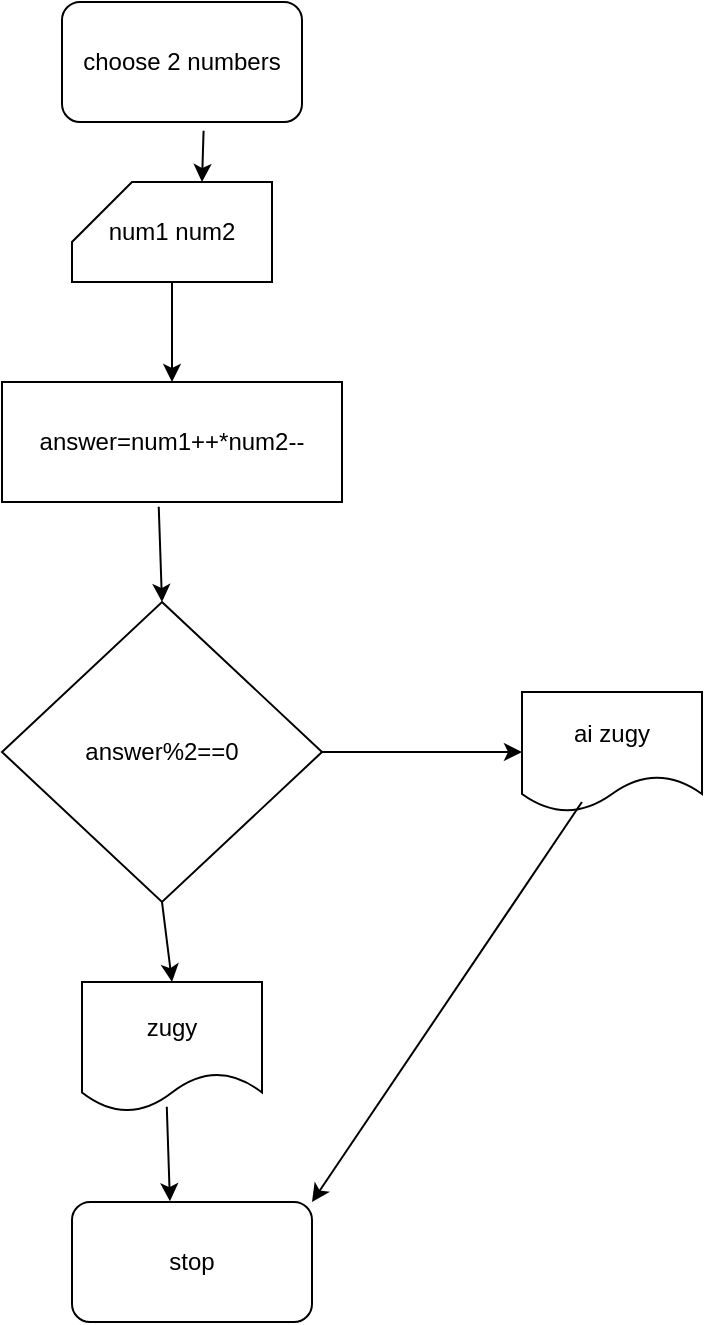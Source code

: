 <mxfile version="22.1.3" type="github">
  <diagram id="C5RBs43oDa-KdzZeNtuy" name="Page-1">
    <mxGraphModel dx="1235" dy="666" grid="1" gridSize="10" guides="1" tooltips="1" connect="1" arrows="1" fold="1" page="1" pageScale="1" pageWidth="827" pageHeight="1169" math="0" shadow="0">
      <root>
        <mxCell id="WIyWlLk6GJQsqaUBKTNV-0" />
        <mxCell id="WIyWlLk6GJQsqaUBKTNV-1" parent="WIyWlLk6GJQsqaUBKTNV-0" />
        <mxCell id="IBo6XSisnHS_KFuB52rS-65" value="choose 2 numbers" style="rounded=1;whiteSpace=wrap;html=1;spacing=3;" vertex="1" parent="WIyWlLk6GJQsqaUBKTNV-1">
          <mxGeometry x="380" width="120" height="60" as="geometry" />
        </mxCell>
        <mxCell id="IBo6XSisnHS_KFuB52rS-66" value="num1 num2" style="shape=card;whiteSpace=wrap;html=1;" vertex="1" parent="WIyWlLk6GJQsqaUBKTNV-1">
          <mxGeometry x="385" y="90" width="100" height="50" as="geometry" />
        </mxCell>
        <mxCell id="IBo6XSisnHS_KFuB52rS-67" value="answer=num1++*num2--" style="rounded=0;whiteSpace=wrap;html=1;" vertex="1" parent="WIyWlLk6GJQsqaUBKTNV-1">
          <mxGeometry x="350" y="190" width="170" height="60" as="geometry" />
        </mxCell>
        <mxCell id="IBo6XSisnHS_KFuB52rS-68" value="answer%2==0" style="rhombus;whiteSpace=wrap;html=1;" vertex="1" parent="WIyWlLk6GJQsqaUBKTNV-1">
          <mxGeometry x="350" y="300" width="160" height="150" as="geometry" />
        </mxCell>
        <mxCell id="IBo6XSisnHS_KFuB52rS-69" value="ai zugy" style="shape=document;whiteSpace=wrap;html=1;boundedLbl=1;" vertex="1" parent="WIyWlLk6GJQsqaUBKTNV-1">
          <mxGeometry x="610" y="345" width="90" height="60" as="geometry" />
        </mxCell>
        <mxCell id="IBo6XSisnHS_KFuB52rS-70" value="zugy" style="shape=document;whiteSpace=wrap;html=1;boundedLbl=1;" vertex="1" parent="WIyWlLk6GJQsqaUBKTNV-1">
          <mxGeometry x="390" y="490" width="90" height="65" as="geometry" />
        </mxCell>
        <mxCell id="IBo6XSisnHS_KFuB52rS-71" value="" style="endArrow=classic;html=1;rounded=0;entryX=0;entryY=0;entryDx=65;entryDy=0;entryPerimeter=0;exitX=0.59;exitY=1.073;exitDx=0;exitDy=0;exitPerimeter=0;" edge="1" parent="WIyWlLk6GJQsqaUBKTNV-1" source="IBo6XSisnHS_KFuB52rS-65" target="IBo6XSisnHS_KFuB52rS-66">
          <mxGeometry width="50" height="50" relative="1" as="geometry">
            <mxPoint x="320" y="130" as="sourcePoint" />
            <mxPoint x="370" y="80" as="targetPoint" />
          </mxGeometry>
        </mxCell>
        <mxCell id="IBo6XSisnHS_KFuB52rS-72" value="" style="endArrow=classic;html=1;rounded=0;entryX=0.5;entryY=0;entryDx=0;entryDy=0;exitX=0.5;exitY=1;exitDx=0;exitDy=0;exitPerimeter=0;" edge="1" parent="WIyWlLk6GJQsqaUBKTNV-1" source="IBo6XSisnHS_KFuB52rS-66" target="IBo6XSisnHS_KFuB52rS-67">
          <mxGeometry width="50" height="50" relative="1" as="geometry">
            <mxPoint x="270" y="180" as="sourcePoint" />
            <mxPoint x="320" y="130" as="targetPoint" />
          </mxGeometry>
        </mxCell>
        <mxCell id="IBo6XSisnHS_KFuB52rS-73" value="" style="endArrow=classic;html=1;rounded=0;entryX=0.5;entryY=0;entryDx=0;entryDy=0;exitX=0.461;exitY=1.04;exitDx=0;exitDy=0;exitPerimeter=0;" edge="1" parent="WIyWlLk6GJQsqaUBKTNV-1" source="IBo6XSisnHS_KFuB52rS-67" target="IBo6XSisnHS_KFuB52rS-68">
          <mxGeometry width="50" height="50" relative="1" as="geometry">
            <mxPoint x="435" y="260" as="sourcePoint" />
            <mxPoint x="410" y="270" as="targetPoint" />
          </mxGeometry>
        </mxCell>
        <mxCell id="IBo6XSisnHS_KFuB52rS-74" value="" style="endArrow=classic;html=1;rounded=0;exitX=0.5;exitY=1;exitDx=0;exitDy=0;entryX=0.5;entryY=0;entryDx=0;entryDy=0;" edge="1" parent="WIyWlLk6GJQsqaUBKTNV-1" source="IBo6XSisnHS_KFuB52rS-68" target="IBo6XSisnHS_KFuB52rS-70">
          <mxGeometry width="50" height="50" relative="1" as="geometry">
            <mxPoint x="340" y="540" as="sourcePoint" />
            <mxPoint x="390" y="490" as="targetPoint" />
          </mxGeometry>
        </mxCell>
        <mxCell id="IBo6XSisnHS_KFuB52rS-75" value="" style="endArrow=classic;html=1;rounded=0;exitX=1;exitY=0.5;exitDx=0;exitDy=0;entryX=0;entryY=0.5;entryDx=0;entryDy=0;" edge="1" parent="WIyWlLk6GJQsqaUBKTNV-1" source="IBo6XSisnHS_KFuB52rS-68" target="IBo6XSisnHS_KFuB52rS-69">
          <mxGeometry width="50" height="50" relative="1" as="geometry">
            <mxPoint x="530" y="420" as="sourcePoint" />
            <mxPoint x="580" y="370" as="targetPoint" />
          </mxGeometry>
        </mxCell>
        <mxCell id="IBo6XSisnHS_KFuB52rS-76" value="stop" style="rounded=1;whiteSpace=wrap;html=1;" vertex="1" parent="WIyWlLk6GJQsqaUBKTNV-1">
          <mxGeometry x="385" y="600" width="120" height="60" as="geometry" />
        </mxCell>
        <mxCell id="IBo6XSisnHS_KFuB52rS-77" value="" style="endArrow=classic;html=1;rounded=0;exitX=0.471;exitY=0.96;exitDx=0;exitDy=0;exitPerimeter=0;entryX=0.408;entryY=-0.007;entryDx=0;entryDy=0;entryPerimeter=0;" edge="1" parent="WIyWlLk6GJQsqaUBKTNV-1" source="IBo6XSisnHS_KFuB52rS-70" target="IBo6XSisnHS_KFuB52rS-76">
          <mxGeometry width="50" height="50" relative="1" as="geometry">
            <mxPoint x="340" y="650" as="sourcePoint" />
            <mxPoint x="390" y="600" as="targetPoint" />
          </mxGeometry>
        </mxCell>
        <mxCell id="IBo6XSisnHS_KFuB52rS-78" value="" style="endArrow=classic;html=1;rounded=0;exitX=0.333;exitY=0.917;exitDx=0;exitDy=0;exitPerimeter=0;entryX=1;entryY=0;entryDx=0;entryDy=0;" edge="1" parent="WIyWlLk6GJQsqaUBKTNV-1" source="IBo6XSisnHS_KFuB52rS-69" target="IBo6XSisnHS_KFuB52rS-76">
          <mxGeometry width="50" height="50" relative="1" as="geometry">
            <mxPoint x="560" y="590" as="sourcePoint" />
            <mxPoint x="610" y="540" as="targetPoint" />
          </mxGeometry>
        </mxCell>
      </root>
    </mxGraphModel>
  </diagram>
</mxfile>
